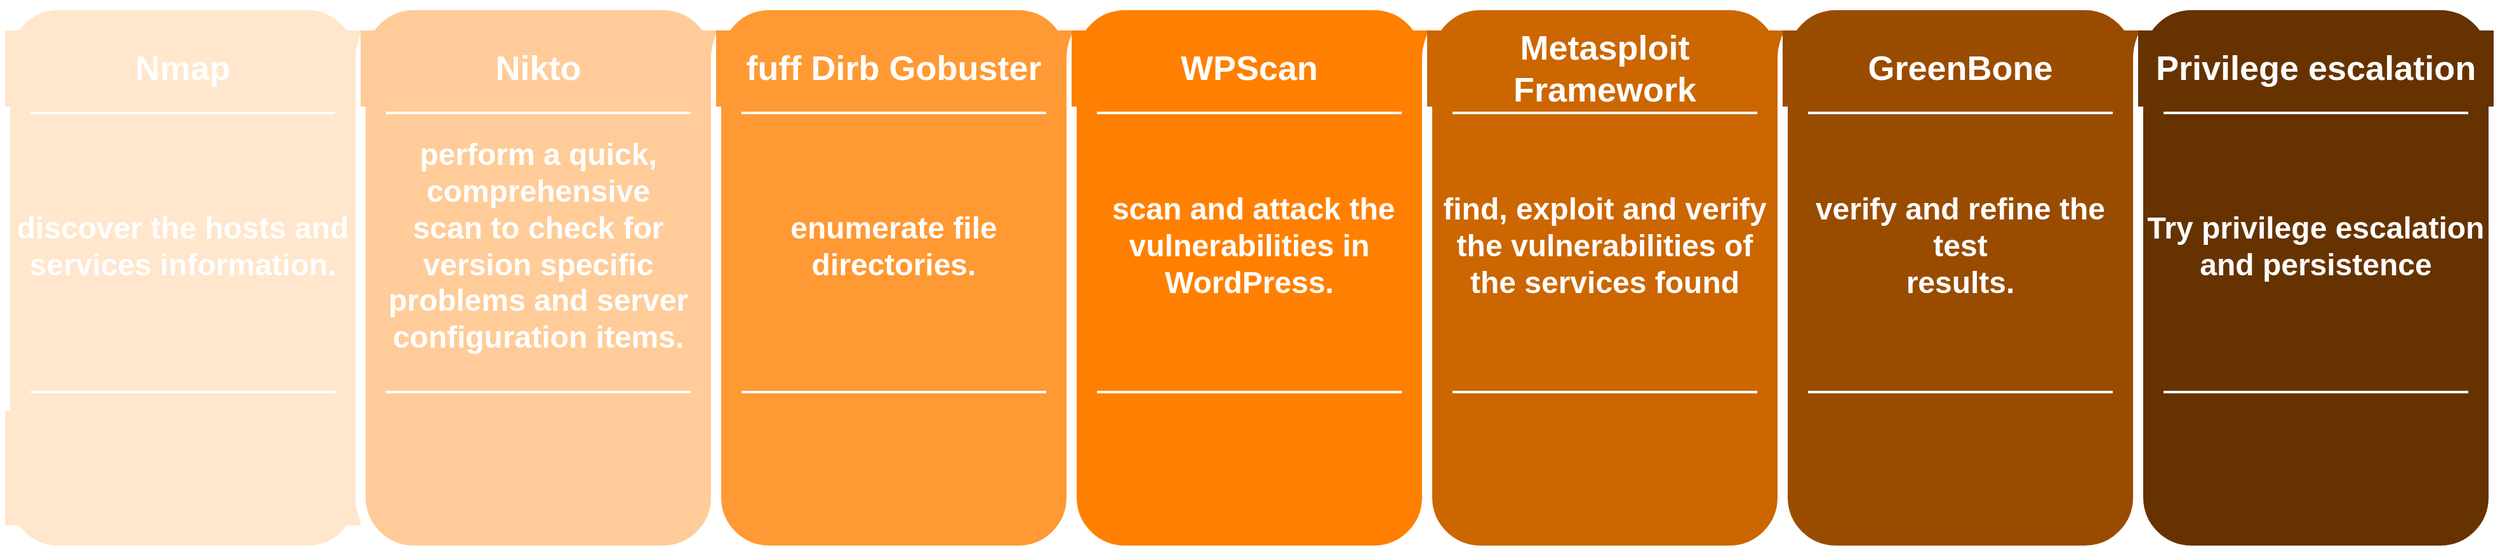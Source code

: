 <mxfile version="20.8.6" type="github">
  <diagram name="Page-1" id="12e1b939-464a-85fe-373e-61e167be1490">
    <mxGraphModel dx="2575" dy="1175" grid="1" gridSize="10" guides="1" tooltips="1" connect="1" arrows="1" fold="1" page="1" pageScale="1.5" pageWidth="1169" pageHeight="826" background="none" math="0" shadow="0">
      <root>
        <mxCell id="0" />
        <mxCell id="1" parent="0" />
        <mxCell id="60da8b9f42644d3a-2" value="" style="whiteSpace=wrap;html=1;rounded=1;shadow=0;strokeWidth=8;fontSize=20;align=center;fillColor=#FFE6CC;strokeColor=#FFFFFF;" parent="1" vertex="1">
          <mxGeometry x="316" y="405" width="280" height="430" as="geometry" />
        </mxCell>
        <mxCell id="60da8b9f42644d3a-3" value="Nmap" style="text;html=1;strokeColor=none;fillColor=#FFE6CC;align=center;verticalAlign=middle;whiteSpace=wrap;rounded=0;shadow=0;fontSize=27;fontColor=#FFFFFF;fontStyle=1" parent="1" vertex="1">
          <mxGeometry x="316" y="425" width="280" height="60" as="geometry" />
        </mxCell>
        <mxCell id="60da8b9f42644d3a-4" value="" style="text;html=1;strokeColor=none;fillColor=#FFE6CC;align=center;verticalAlign=middle;whiteSpace=wrap;rounded=0;shadow=0;fontSize=14;fontColor=#FFFFFF;" parent="1" vertex="1">
          <mxGeometry x="316" y="725" width="280" height="90" as="geometry" />
        </mxCell>
        <mxCell id="60da8b9f42644d3a-6" value="" style="line;strokeWidth=2;html=1;rounded=0;shadow=0;fontSize=27;align=center;fillColor=#FFE6CC;strokeColor=#FFFFFF;" parent="1" vertex="1">
          <mxGeometry x="336" y="485" width="240" height="10" as="geometry" />
        </mxCell>
        <mxCell id="60da8b9f42644d3a-7" value="" style="line;strokeWidth=2;html=1;rounded=0;shadow=0;fontSize=27;align=center;fillColor=#FFE6CC;strokeColor=#FFFFFF;" parent="1" vertex="1">
          <mxGeometry x="336" y="705" width="240" height="10" as="geometry" />
        </mxCell>
        <mxCell id="60da8b9f42644d3a-9" value="" style="html=1;shadow=0;dashed=0;align=center;verticalAlign=middle;shape=mxgraph.arrows2.stylisedArrow;dy=0.6;dx=40;notch=15;feather=0.4;rounded=0;strokeWidth=1;fontSize=27;strokeColor=none;fillColor=#FFE6CC;" parent="1" vertex="1">
          <mxGeometry x="406" y="573" width="100" height="60" as="geometry" />
        </mxCell>
        <mxCell id="60da8b9f42644d3a-17" value="" style="whiteSpace=wrap;html=1;rounded=1;shadow=0;strokeWidth=8;fontSize=20;align=center;fillColor=#FFCC99;strokeColor=#FFFFFF;" parent="1" vertex="1">
          <mxGeometry x="596" y="405" width="280" height="430" as="geometry" />
        </mxCell>
        <mxCell id="60da8b9f42644d3a-18" value="Nikto" style="text;html=1;strokeColor=none;fillColor=#FFCC99;align=center;verticalAlign=middle;whiteSpace=wrap;rounded=0;shadow=0;fontSize=27;fontColor=#FFFFFF;fontStyle=1" parent="1" vertex="1">
          <mxGeometry x="596" y="425" width="280" height="60" as="geometry" />
        </mxCell>
        <mxCell id="60da8b9f42644d3a-20" value="" style="line;strokeWidth=2;html=1;rounded=0;shadow=0;fontSize=27;align=center;fillColor=#FFCC99;strokeColor=#FFFFFF;" parent="1" vertex="1">
          <mxGeometry x="616" y="485" width="240" height="10" as="geometry" />
        </mxCell>
        <mxCell id="60da8b9f42644d3a-21" value="" style="line;strokeWidth=2;html=1;rounded=0;shadow=0;fontSize=27;align=center;fillColor=#FFCC99;strokeColor=#FFFFFF;" parent="1" vertex="1">
          <mxGeometry x="616" y="705" width="240" height="10" as="geometry" />
        </mxCell>
        <mxCell id="60da8b9f42644d3a-23" value="" style="html=1;shadow=0;dashed=0;align=center;verticalAlign=middle;shape=mxgraph.arrows2.stylisedArrow;dy=0.6;dx=40;notch=15;feather=0.4;rounded=0;strokeWidth=1;fontSize=27;strokeColor=none;fillColor=#FFCC99;" parent="1" vertex="1">
          <mxGeometry x="686" y="573" width="100" height="60" as="geometry" />
        </mxCell>
        <mxCell id="60da8b9f42644d3a-24" value="" style="whiteSpace=wrap;html=1;rounded=1;shadow=0;strokeWidth=8;fontSize=20;align=center;fillColor=#FF9933;strokeColor=#FFFFFF;" parent="1" vertex="1">
          <mxGeometry x="876" y="405" width="280" height="430" as="geometry" />
        </mxCell>
        <mxCell id="60da8b9f42644d3a-25" value="fuff Dirb Gobuster" style="text;html=1;strokeColor=none;fillColor=#FF9933;align=center;verticalAlign=middle;whiteSpace=wrap;rounded=0;shadow=0;fontSize=27;fontColor=#FFFFFF;fontStyle=1" parent="1" vertex="1">
          <mxGeometry x="876" y="425" width="280" height="60" as="geometry" />
        </mxCell>
        <mxCell id="60da8b9f42644d3a-27" value="" style="line;strokeWidth=2;html=1;rounded=0;shadow=0;fontSize=27;align=center;fillColor=#FF9933;strokeColor=#FFFFFF;" parent="1" vertex="1">
          <mxGeometry x="896" y="485" width="240" height="10" as="geometry" />
        </mxCell>
        <mxCell id="60da8b9f42644d3a-28" value="" style="line;strokeWidth=2;html=1;rounded=0;shadow=0;fontSize=27;align=center;fillColor=#FF9933;strokeColor=#FFFFFF;" parent="1" vertex="1">
          <mxGeometry x="896" y="705" width="240" height="10" as="geometry" />
        </mxCell>
        <mxCell id="60da8b9f42644d3a-30" value="" style="html=1;shadow=0;dashed=0;align=center;verticalAlign=middle;shape=mxgraph.arrows2.stylisedArrow;dy=0.6;dx=40;notch=15;feather=0.4;rounded=0;strokeWidth=1;fontSize=27;strokeColor=none;fillColor=#FF9933;" parent="1" vertex="1">
          <mxGeometry x="966" y="573" width="100" height="60" as="geometry" />
        </mxCell>
        <mxCell id="60da8b9f42644d3a-31" value="" style="whiteSpace=wrap;html=1;rounded=1;shadow=0;strokeWidth=8;fontSize=20;align=center;fillColor=#FF8000;strokeColor=#FFFFFF;" parent="1" vertex="1">
          <mxGeometry x="1156" y="405" width="280" height="430" as="geometry" />
        </mxCell>
        <mxCell id="60da8b9f42644d3a-32" value="WPScan" style="text;html=1;strokeColor=none;fillColor=#FF8000;align=center;verticalAlign=middle;whiteSpace=wrap;rounded=0;shadow=0;fontSize=27;fontColor=#FFFFFF;fontStyle=1" parent="1" vertex="1">
          <mxGeometry x="1156" y="425" width="280" height="60" as="geometry" />
        </mxCell>
        <mxCell id="60da8b9f42644d3a-34" value="" style="line;strokeWidth=2;html=1;rounded=0;shadow=0;fontSize=27;align=center;fillColor=#FF8000;strokeColor=#FFFFFF;" parent="1" vertex="1">
          <mxGeometry x="1176" y="485" width="240" height="10" as="geometry" />
        </mxCell>
        <mxCell id="60da8b9f42644d3a-35" value="" style="line;strokeWidth=2;html=1;rounded=0;shadow=0;fontSize=27;align=center;fillColor=#FF8000;strokeColor=#FFFFFF;" parent="1" vertex="1">
          <mxGeometry x="1176" y="705" width="240" height="10" as="geometry" />
        </mxCell>
        <mxCell id="60da8b9f42644d3a-37" value="" style="html=1;shadow=0;dashed=0;align=center;verticalAlign=middle;shape=mxgraph.arrows2.stylisedArrow;dy=0.6;dx=40;notch=15;feather=0.4;rounded=0;strokeWidth=1;fontSize=27;strokeColor=none;fillColor=#FF8000;" parent="1" vertex="1">
          <mxGeometry x="1246" y="573" width="100" height="60" as="geometry" />
        </mxCell>
        <mxCell id="1PHFakreQ9la2d_mK0U4-19" value="" style="whiteSpace=wrap;html=1;rounded=1;shadow=0;strokeWidth=8;fontSize=20;align=center;fillColor=#CC6600;strokeColor=#FFFFFF;" vertex="1" parent="1">
          <mxGeometry x="1436" y="405" width="280" height="430" as="geometry" />
        </mxCell>
        <mxCell id="1PHFakreQ9la2d_mK0U4-20" value="Metasploit Framework" style="text;html=1;strokeColor=none;fillColor=#CC6600;align=center;verticalAlign=middle;whiteSpace=wrap;rounded=0;shadow=0;fontSize=27;fontColor=#FFFFFF;fontStyle=1" vertex="1" parent="1">
          <mxGeometry x="1436" y="425" width="280" height="60" as="geometry" />
        </mxCell>
        <mxCell id="1PHFakreQ9la2d_mK0U4-22" value="" style="line;strokeWidth=2;html=1;rounded=0;shadow=0;fontSize=27;align=center;fillColor=#CC6600;strokeColor=#FFFFFF;" vertex="1" parent="1">
          <mxGeometry x="1456" y="485" width="240" height="10" as="geometry" />
        </mxCell>
        <mxCell id="1PHFakreQ9la2d_mK0U4-23" value="" style="line;strokeWidth=2;html=1;rounded=0;shadow=0;fontSize=27;align=center;fillColor=#CC6600;strokeColor=#FFFFFF;" vertex="1" parent="1">
          <mxGeometry x="1456" y="705" width="240" height="10" as="geometry" />
        </mxCell>
        <mxCell id="1PHFakreQ9la2d_mK0U4-24" value="" style="html=1;shadow=0;dashed=0;align=center;verticalAlign=middle;shape=mxgraph.arrows2.stylisedArrow;dy=0.6;dx=40;notch=15;feather=0.4;rounded=0;strokeWidth=1;fontSize=27;strokeColor=none;fillColor=#CC6600;" vertex="1" parent="1">
          <mxGeometry x="1526" y="573" width="100" height="60" as="geometry" />
        </mxCell>
        <mxCell id="1PHFakreQ9la2d_mK0U4-25" value="" style="whiteSpace=wrap;html=1;rounded=1;shadow=0;strokeWidth=8;fontSize=20;align=center;fillColor=#994C00;strokeColor=#FFFFFF;" vertex="1" parent="1">
          <mxGeometry x="1716" y="405" width="280" height="430" as="geometry" />
        </mxCell>
        <mxCell id="1PHFakreQ9la2d_mK0U4-26" value="GreenBone" style="text;html=1;strokeColor=none;fillColor=#994C00;align=center;verticalAlign=middle;whiteSpace=wrap;rounded=0;shadow=0;fontSize=27;fontColor=#FFFFFF;fontStyle=1" vertex="1" parent="1">
          <mxGeometry x="1716" y="425" width="280" height="60" as="geometry" />
        </mxCell>
        <mxCell id="1PHFakreQ9la2d_mK0U4-28" value="" style="line;strokeWidth=2;html=1;rounded=0;shadow=0;fontSize=27;align=center;fillColor=#994C00;strokeColor=#FFFFFF;" vertex="1" parent="1">
          <mxGeometry x="1736" y="485" width="240" height="10" as="geometry" />
        </mxCell>
        <mxCell id="1PHFakreQ9la2d_mK0U4-29" value="" style="line;strokeWidth=2;html=1;rounded=0;shadow=0;fontSize=27;align=center;fillColor=#994C00;strokeColor=#FFFFFF;" vertex="1" parent="1">
          <mxGeometry x="1736" y="705" width="240" height="10" as="geometry" />
        </mxCell>
        <mxCell id="1PHFakreQ9la2d_mK0U4-30" value="" style="html=1;shadow=0;dashed=0;align=center;verticalAlign=middle;shape=mxgraph.arrows2.stylisedArrow;dy=0.6;dx=40;notch=15;feather=0.4;rounded=0;strokeWidth=1;fontSize=27;strokeColor=none;fillColor=#994C00;" vertex="1" parent="1">
          <mxGeometry x="1806" y="573" width="100" height="60" as="geometry" />
        </mxCell>
        <mxCell id="1PHFakreQ9la2d_mK0U4-31" value="" style="whiteSpace=wrap;html=1;rounded=1;shadow=0;strokeWidth=8;fontSize=20;align=center;fillColor=#663300;strokeColor=#FFFFFF;" vertex="1" parent="1">
          <mxGeometry x="1996" y="405" width="280" height="430" as="geometry" />
        </mxCell>
        <mxCell id="1PHFakreQ9la2d_mK0U4-32" value="Privilege escalation" style="text;html=1;strokeColor=none;fillColor=#663300;align=center;verticalAlign=middle;whiteSpace=wrap;rounded=0;shadow=0;fontSize=27;fontColor=#FFFFFF;fontStyle=1" vertex="1" parent="1">
          <mxGeometry x="1996" y="425" width="280" height="60" as="geometry" />
        </mxCell>
        <mxCell id="1PHFakreQ9la2d_mK0U4-34" value="" style="line;strokeWidth=2;html=1;rounded=0;shadow=0;fontSize=27;align=center;fillColor=#663300;strokeColor=#FFFFFF;" vertex="1" parent="1">
          <mxGeometry x="2016" y="485" width="240" height="10" as="geometry" />
        </mxCell>
        <mxCell id="1PHFakreQ9la2d_mK0U4-35" value="" style="line;strokeWidth=2;html=1;rounded=0;shadow=0;fontSize=27;align=center;fillColor=#663300;strokeColor=#FFFFFF;" vertex="1" parent="1">
          <mxGeometry x="2016" y="705" width="240" height="10" as="geometry" />
        </mxCell>
        <mxCell id="1PHFakreQ9la2d_mK0U4-36" value="" style="html=1;shadow=0;dashed=0;align=center;verticalAlign=middle;shape=mxgraph.arrows2.stylisedArrow;dy=0.6;dx=40;notch=15;feather=0.4;rounded=0;strokeWidth=1;fontSize=27;strokeColor=none;fillColor=#663300;" vertex="1" parent="1">
          <mxGeometry x="2086" y="573" width="100" height="60" as="geometry" />
        </mxCell>
        <mxCell id="1PHFakreQ9la2d_mK0U4-37" value="&lt;font style=&quot;font-size: 24px;&quot;&gt;&lt;b&gt;discover the hosts and&lt;br&gt;services information.&lt;/b&gt;&lt;/font&gt;" style="text;html=1;fontColor=white;strokeColor=none;fillColor=none;align=center;verticalAlign=middle;whiteSpace=wrap;rounded=0;shadow=0;" vertex="1" parent="1">
          <mxGeometry x="321" y="485" width="270" height="220" as="geometry" />
        </mxCell>
        <mxCell id="1PHFakreQ9la2d_mK0U4-41" value="&lt;font style=&quot;font-size: 24px;&quot;&gt;&lt;b&gt;perform a quick, comprehensive&lt;br&gt;scan to check for version specific problems and server configuration items.&lt;/b&gt;&lt;/font&gt;" style="text;html=1;fontColor=white;strokeColor=none;fillColor=none;align=center;verticalAlign=middle;whiteSpace=wrap;rounded=0;shadow=0;" vertex="1" parent="1">
          <mxGeometry x="601" y="485" width="270" height="220" as="geometry" />
        </mxCell>
        <mxCell id="1PHFakreQ9la2d_mK0U4-42" value="&lt;font style=&quot;font-size: 24px;&quot;&gt;&lt;b&gt;enumerate file directories.&lt;/b&gt;&lt;/font&gt;" style="text;html=1;fontColor=white;strokeColor=none;fillColor=none;align=center;verticalAlign=middle;whiteSpace=wrap;rounded=0;shadow=0;" vertex="1" parent="1">
          <mxGeometry x="881" y="485" width="270" height="220" as="geometry" />
        </mxCell>
        <mxCell id="1PHFakreQ9la2d_mK0U4-43" value="&lt;b&gt;&lt;font style=&quot;font-size: 24px;&quot;&gt;&amp;nbsp;scan and attack the vulnerabilities in WordPress.&lt;/font&gt;&lt;/b&gt;" style="text;html=1;fontColor=white;strokeColor=none;fillColor=none;align=center;verticalAlign=middle;whiteSpace=wrap;rounded=0;shadow=0;" vertex="1" parent="1">
          <mxGeometry x="1161" y="485" width="270" height="220" as="geometry" />
        </mxCell>
        <mxCell id="1PHFakreQ9la2d_mK0U4-44" value="&lt;font style=&quot;font-size: 24px;&quot;&gt;&lt;b&gt;find, exploit and verify&lt;br&gt;the vulnerabilities of the services found&lt;/b&gt;&lt;/font&gt;" style="text;html=1;fontColor=white;strokeColor=none;fillColor=none;align=center;verticalAlign=middle;whiteSpace=wrap;rounded=0;shadow=0;" vertex="1" parent="1">
          <mxGeometry x="1441" y="485" width="270" height="220" as="geometry" />
        </mxCell>
        <mxCell id="1PHFakreQ9la2d_mK0U4-45" value="&lt;font style=&quot;font-size: 24px;&quot;&gt;&lt;b&gt;verify and refine the test&lt;br/&gt;results.&lt;/b&gt;&lt;/font&gt;" style="text;html=1;fontColor=white;strokeColor=none;fillColor=none;align=center;verticalAlign=middle;whiteSpace=wrap;rounded=0;shadow=0;" vertex="1" parent="1">
          <mxGeometry x="1721" y="485" width="270" height="220" as="geometry" />
        </mxCell>
        <mxCell id="1PHFakreQ9la2d_mK0U4-46" value="&lt;font style=&quot;font-size: 24px;&quot;&gt;&lt;b&gt;Try privilege escalation&lt;br/&gt;and persistence&lt;/b&gt;&lt;/font&gt;" style="text;html=1;fontColor=white;strokeColor=none;fillColor=none;align=center;verticalAlign=middle;whiteSpace=wrap;rounded=0;shadow=0;" vertex="1" parent="1">
          <mxGeometry x="2001" y="485" width="270" height="220" as="geometry" />
        </mxCell>
      </root>
    </mxGraphModel>
  </diagram>
</mxfile>
